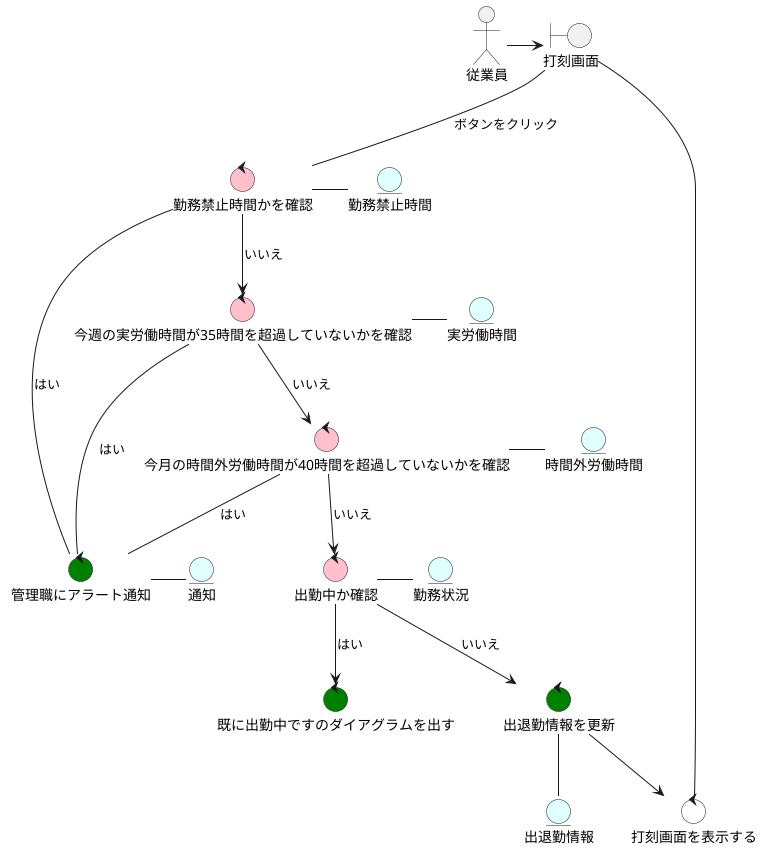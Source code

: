 @startuml
'Actor
Actor 従業員
'Boundary
boundary 打刻画面

'Entity
entity 勤務禁止時間 #e0ffff
entity 通知 #e0ffff
entity 時間外労働時間 #e0ffff
entity 勤務状況 #e0ffff
entity 出退勤情報 #e0ffff
entity 実労働時間 #e0ffff

'Control
'view
control 打刻画面を表示する #white

'if
control 勤務禁止時間かを確認 #pink
control 今週の実労働時間が35時間を超過していないかを確認 #pink
control 今月の時間外労働時間が40時間を超過していないかを確認 #pink
control 出勤中か確認 #pink

'method
control 管理職にアラート通知 #green
control 既に出勤中ですのダイアグラムを出す #green
control 出退勤情報を更新 #green

従業員 -> 打刻画面
打刻画面を表示する -- 打刻画面
打刻画面 -- 勤務禁止時間かを確認: ボタンをクリック

管理職にアラート通知 - 通知

勤務禁止時間かを確認 -- 管理職にアラート通知: はい
勤務禁止時間かを確認 --> 今週の実労働時間が35時間を超過していないかを確認: いいえ
勤務禁止時間かを確認 - 勤務禁止時間

今週の実労働時間が35時間を超過していないかを確認 -- 管理職にアラート通知: はい
今週の実労働時間が35時間を超過していないかを確認 --> 今月の時間外労働時間が40時間を超過していないかを確認: いいえ
今週の実労働時間が35時間を超過していないかを確認 - 実労働時間

今月の時間外労働時間が40時間を超過していないかを確認 -- 管理職にアラート通知: はい
今月の時間外労働時間が40時間を超過していないかを確認 --> 出勤中か確認: いいえ
今月の時間外労働時間が40時間を超過していないかを確認 - 時間外労働時間

出勤中か確認 --> 既に出勤中ですのダイアグラムを出す: はい
出勤中か確認 --> 出退勤情報を更新: いいえ
出勤中か確認 - 勤務状況

出退勤情報を更新 --> 打刻画面を表示する
出退勤情報を更新--出退勤情報


@enduml
